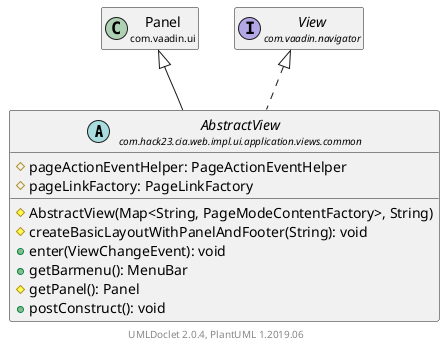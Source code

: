 @startuml
    set namespaceSeparator none
    hide empty fields
    hide empty methods

    abstract class "<size:14>AbstractView\n<size:10>com.hack23.cia.web.impl.ui.application.views.common" as com.hack23.cia.web.impl.ui.application.views.common.AbstractView [[AbstractView.html]] {
        #pageActionEventHelper: PageActionEventHelper
        #pageLinkFactory: PageLinkFactory
        #AbstractView(Map<String, PageModeContentFactory>, String)
        #createBasicLayoutWithPanelAndFooter(String): void
        +enter(ViewChangeEvent): void
        +getBarmenu(): MenuBar
        #getPanel(): Panel
        +postConstruct(): void
    }

    class "<size:14>Panel\n<size:10>com.vaadin.ui" as com.vaadin.ui.Panel
    interface "<size:14>View\n<size:10>com.vaadin.navigator" as com.vaadin.navigator.View

    com.vaadin.ui.Panel <|-- com.hack23.cia.web.impl.ui.application.views.common.AbstractView
    com.vaadin.navigator.View <|.. com.hack23.cia.web.impl.ui.application.views.common.AbstractView

    center footer UMLDoclet 2.0.4, PlantUML 1.2019.06
@enduml
